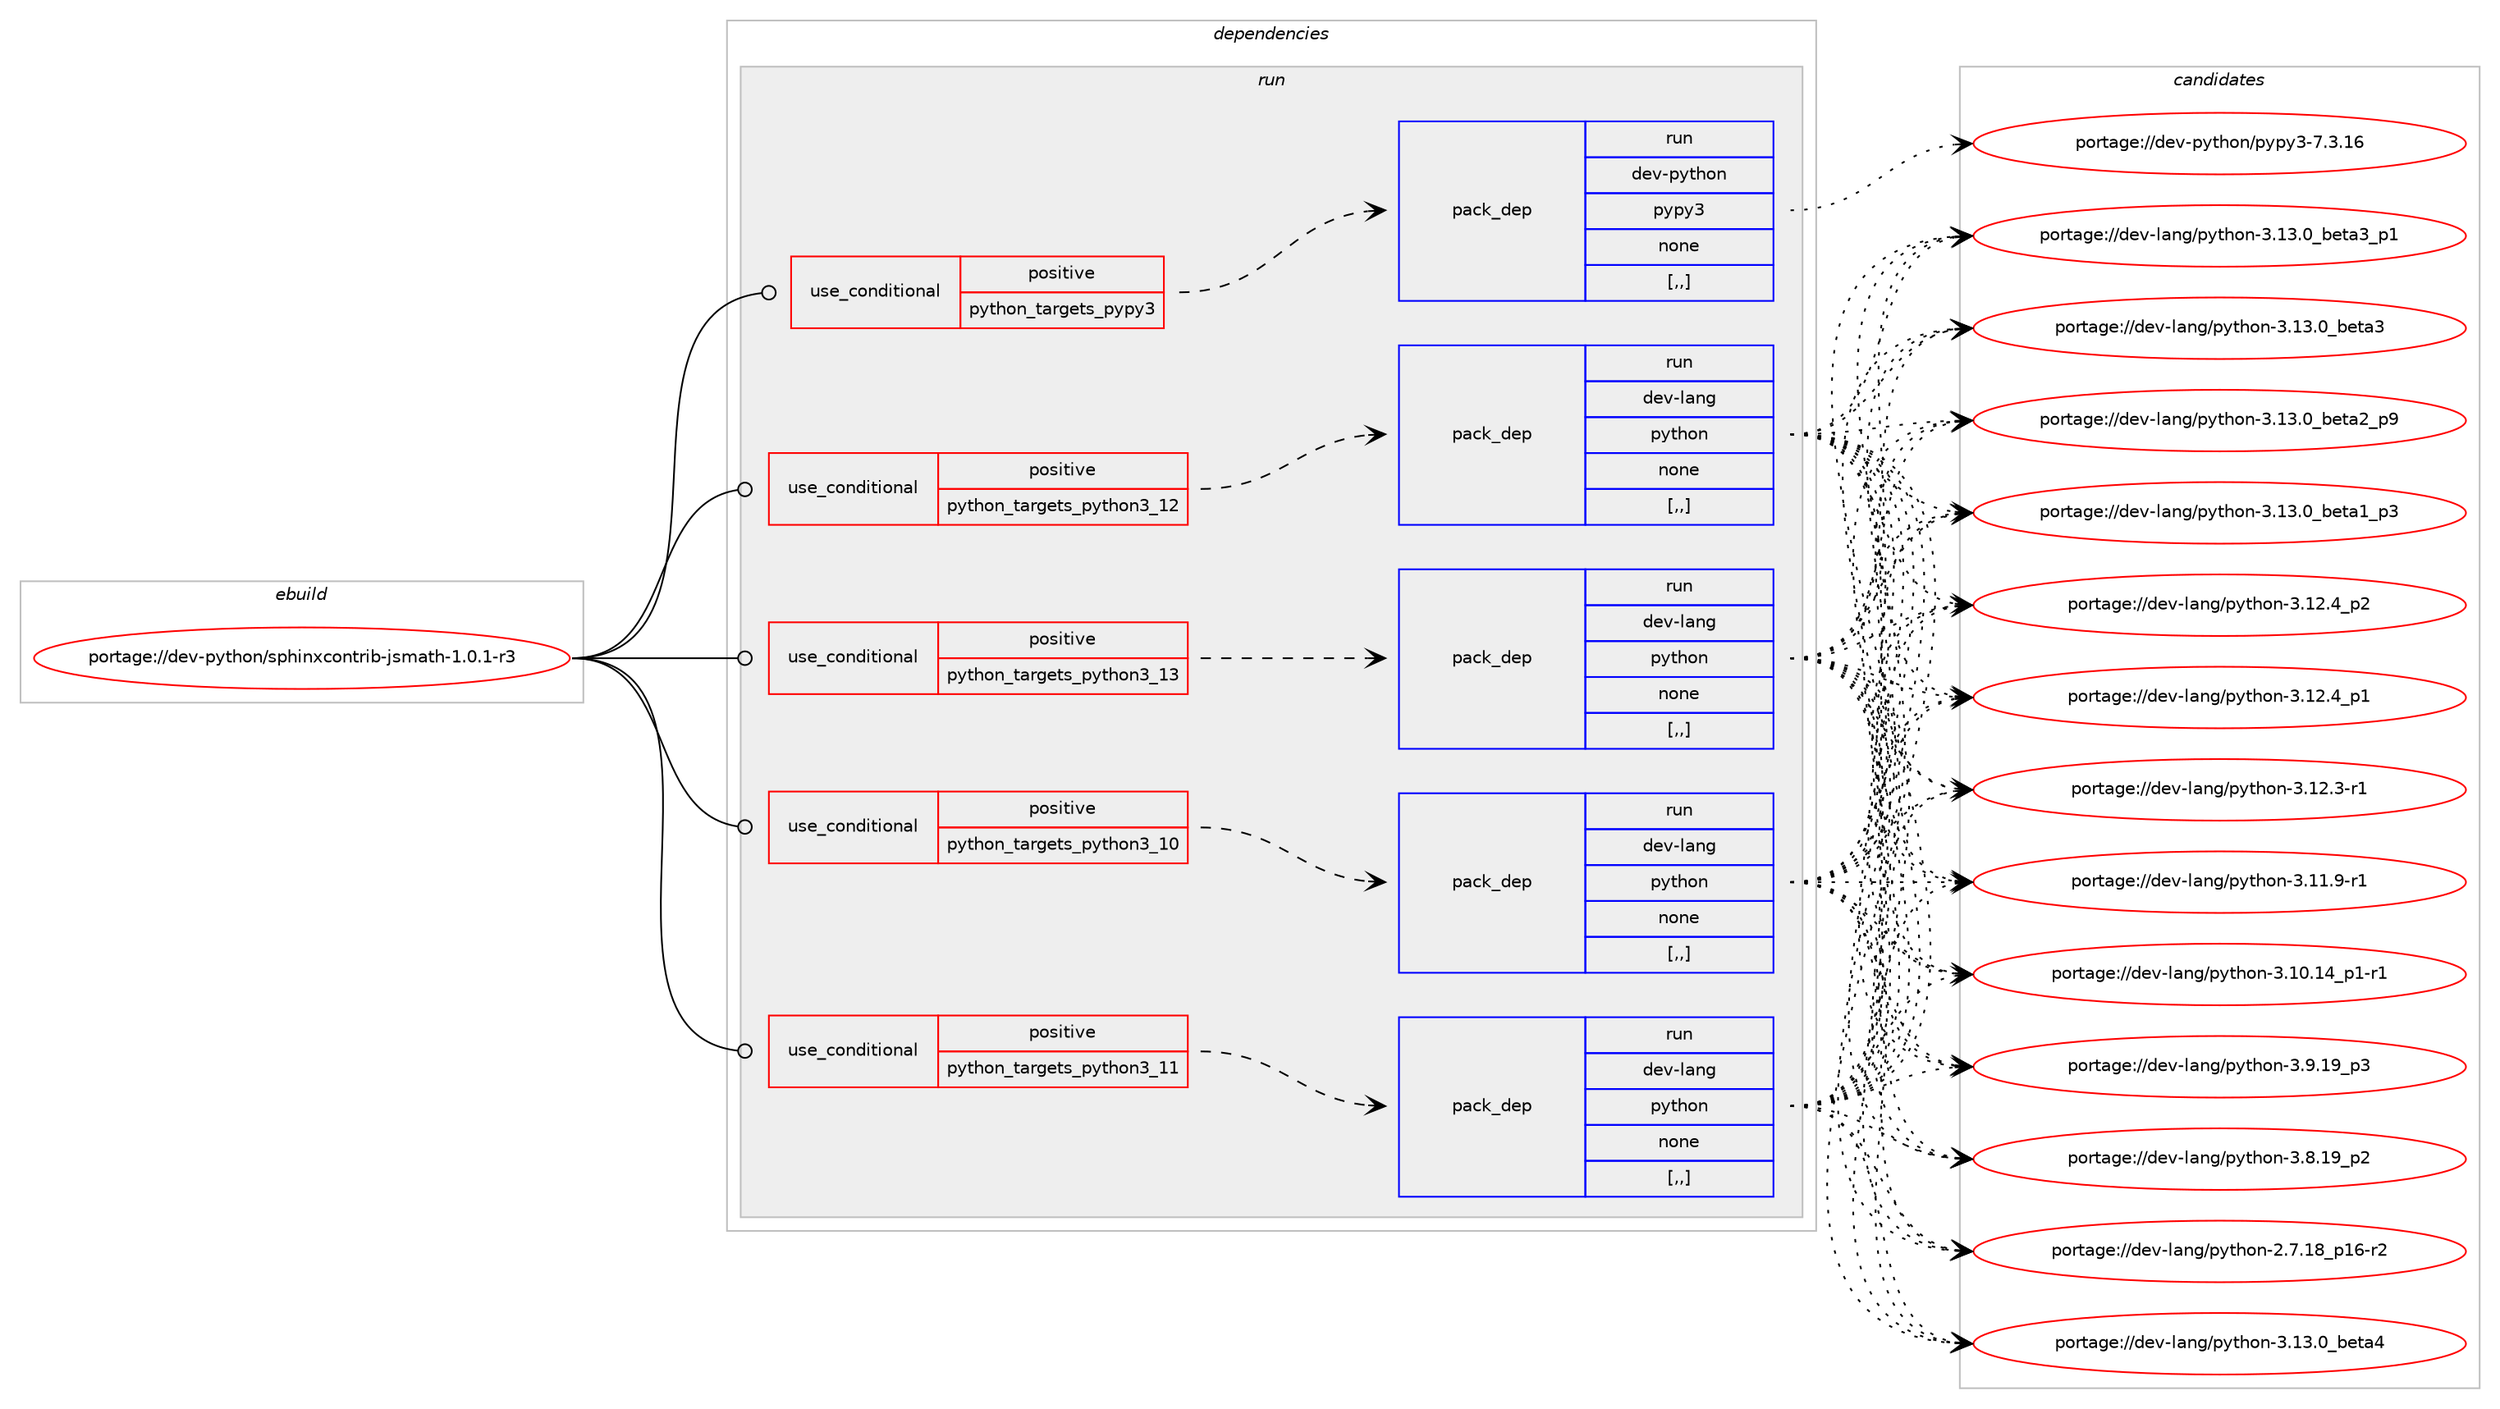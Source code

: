 digraph prolog {

# *************
# Graph options
# *************

newrank=true;
concentrate=true;
compound=true;
graph [rankdir=LR,fontname=Helvetica,fontsize=10,ranksep=1.5];#, ranksep=2.5, nodesep=0.2];
edge  [arrowhead=vee];
node  [fontname=Helvetica,fontsize=10];

# **********
# The ebuild
# **********

subgraph cluster_leftcol {
color=gray;
label=<<i>ebuild</i>>;
id [label="portage://dev-python/sphinxcontrib-jsmath-1.0.1-r3", color=red, width=4, href="../dev-python/sphinxcontrib-jsmath-1.0.1-r3.svg"];
}

# ****************
# The dependencies
# ****************

subgraph cluster_midcol {
color=gray;
label=<<i>dependencies</i>>;
subgraph cluster_compile {
fillcolor="#eeeeee";
style=filled;
label=<<i>compile</i>>;
}
subgraph cluster_compileandrun {
fillcolor="#eeeeee";
style=filled;
label=<<i>compile and run</i>>;
}
subgraph cluster_run {
fillcolor="#eeeeee";
style=filled;
label=<<i>run</i>>;
subgraph cond39975 {
dependency164436 [label=<<TABLE BORDER="0" CELLBORDER="1" CELLSPACING="0" CELLPADDING="4"><TR><TD ROWSPAN="3" CELLPADDING="10">use_conditional</TD></TR><TR><TD>positive</TD></TR><TR><TD>python_targets_pypy3</TD></TR></TABLE>>, shape=none, color=red];
subgraph pack123189 {
dependency164437 [label=<<TABLE BORDER="0" CELLBORDER="1" CELLSPACING="0" CELLPADDING="4" WIDTH="220"><TR><TD ROWSPAN="6" CELLPADDING="30">pack_dep</TD></TR><TR><TD WIDTH="110">run</TD></TR><TR><TD>dev-python</TD></TR><TR><TD>pypy3</TD></TR><TR><TD>none</TD></TR><TR><TD>[,,]</TD></TR></TABLE>>, shape=none, color=blue];
}
dependency164436:e -> dependency164437:w [weight=20,style="dashed",arrowhead="vee"];
}
id:e -> dependency164436:w [weight=20,style="solid",arrowhead="odot"];
subgraph cond39976 {
dependency164438 [label=<<TABLE BORDER="0" CELLBORDER="1" CELLSPACING="0" CELLPADDING="4"><TR><TD ROWSPAN="3" CELLPADDING="10">use_conditional</TD></TR><TR><TD>positive</TD></TR><TR><TD>python_targets_python3_10</TD></TR></TABLE>>, shape=none, color=red];
subgraph pack123190 {
dependency164439 [label=<<TABLE BORDER="0" CELLBORDER="1" CELLSPACING="0" CELLPADDING="4" WIDTH="220"><TR><TD ROWSPAN="6" CELLPADDING="30">pack_dep</TD></TR><TR><TD WIDTH="110">run</TD></TR><TR><TD>dev-lang</TD></TR><TR><TD>python</TD></TR><TR><TD>none</TD></TR><TR><TD>[,,]</TD></TR></TABLE>>, shape=none, color=blue];
}
dependency164438:e -> dependency164439:w [weight=20,style="dashed",arrowhead="vee"];
}
id:e -> dependency164438:w [weight=20,style="solid",arrowhead="odot"];
subgraph cond39977 {
dependency164440 [label=<<TABLE BORDER="0" CELLBORDER="1" CELLSPACING="0" CELLPADDING="4"><TR><TD ROWSPAN="3" CELLPADDING="10">use_conditional</TD></TR><TR><TD>positive</TD></TR><TR><TD>python_targets_python3_11</TD></TR></TABLE>>, shape=none, color=red];
subgraph pack123191 {
dependency164441 [label=<<TABLE BORDER="0" CELLBORDER="1" CELLSPACING="0" CELLPADDING="4" WIDTH="220"><TR><TD ROWSPAN="6" CELLPADDING="30">pack_dep</TD></TR><TR><TD WIDTH="110">run</TD></TR><TR><TD>dev-lang</TD></TR><TR><TD>python</TD></TR><TR><TD>none</TD></TR><TR><TD>[,,]</TD></TR></TABLE>>, shape=none, color=blue];
}
dependency164440:e -> dependency164441:w [weight=20,style="dashed",arrowhead="vee"];
}
id:e -> dependency164440:w [weight=20,style="solid",arrowhead="odot"];
subgraph cond39978 {
dependency164442 [label=<<TABLE BORDER="0" CELLBORDER="1" CELLSPACING="0" CELLPADDING="4"><TR><TD ROWSPAN="3" CELLPADDING="10">use_conditional</TD></TR><TR><TD>positive</TD></TR><TR><TD>python_targets_python3_12</TD></TR></TABLE>>, shape=none, color=red];
subgraph pack123192 {
dependency164443 [label=<<TABLE BORDER="0" CELLBORDER="1" CELLSPACING="0" CELLPADDING="4" WIDTH="220"><TR><TD ROWSPAN="6" CELLPADDING="30">pack_dep</TD></TR><TR><TD WIDTH="110">run</TD></TR><TR><TD>dev-lang</TD></TR><TR><TD>python</TD></TR><TR><TD>none</TD></TR><TR><TD>[,,]</TD></TR></TABLE>>, shape=none, color=blue];
}
dependency164442:e -> dependency164443:w [weight=20,style="dashed",arrowhead="vee"];
}
id:e -> dependency164442:w [weight=20,style="solid",arrowhead="odot"];
subgraph cond39979 {
dependency164444 [label=<<TABLE BORDER="0" CELLBORDER="1" CELLSPACING="0" CELLPADDING="4"><TR><TD ROWSPAN="3" CELLPADDING="10">use_conditional</TD></TR><TR><TD>positive</TD></TR><TR><TD>python_targets_python3_13</TD></TR></TABLE>>, shape=none, color=red];
subgraph pack123193 {
dependency164445 [label=<<TABLE BORDER="0" CELLBORDER="1" CELLSPACING="0" CELLPADDING="4" WIDTH="220"><TR><TD ROWSPAN="6" CELLPADDING="30">pack_dep</TD></TR><TR><TD WIDTH="110">run</TD></TR><TR><TD>dev-lang</TD></TR><TR><TD>python</TD></TR><TR><TD>none</TD></TR><TR><TD>[,,]</TD></TR></TABLE>>, shape=none, color=blue];
}
dependency164444:e -> dependency164445:w [weight=20,style="dashed",arrowhead="vee"];
}
id:e -> dependency164444:w [weight=20,style="solid",arrowhead="odot"];
}
}

# **************
# The candidates
# **************

subgraph cluster_choices {
rank=same;
color=gray;
label=<<i>candidates</i>>;

subgraph choice123189 {
color=black;
nodesep=1;
choice10010111845112121116104111110471121211121215145554651464954 [label="portage://dev-python/pypy3-7.3.16", color=red, width=4,href="../dev-python/pypy3-7.3.16.svg"];
dependency164437:e -> choice10010111845112121116104111110471121211121215145554651464954:w [style=dotted,weight="100"];
}
subgraph choice123190 {
color=black;
nodesep=1;
choice1001011184510897110103471121211161041111104551464951464895981011169752 [label="portage://dev-lang/python-3.13.0_beta4", color=red, width=4,href="../dev-lang/python-3.13.0_beta4.svg"];
choice10010111845108971101034711212111610411111045514649514648959810111697519511249 [label="portage://dev-lang/python-3.13.0_beta3_p1", color=red, width=4,href="../dev-lang/python-3.13.0_beta3_p1.svg"];
choice1001011184510897110103471121211161041111104551464951464895981011169751 [label="portage://dev-lang/python-3.13.0_beta3", color=red, width=4,href="../dev-lang/python-3.13.0_beta3.svg"];
choice10010111845108971101034711212111610411111045514649514648959810111697509511257 [label="portage://dev-lang/python-3.13.0_beta2_p9", color=red, width=4,href="../dev-lang/python-3.13.0_beta2_p9.svg"];
choice10010111845108971101034711212111610411111045514649514648959810111697499511251 [label="portage://dev-lang/python-3.13.0_beta1_p3", color=red, width=4,href="../dev-lang/python-3.13.0_beta1_p3.svg"];
choice100101118451089711010347112121116104111110455146495046529511250 [label="portage://dev-lang/python-3.12.4_p2", color=red, width=4,href="../dev-lang/python-3.12.4_p2.svg"];
choice100101118451089711010347112121116104111110455146495046529511249 [label="portage://dev-lang/python-3.12.4_p1", color=red, width=4,href="../dev-lang/python-3.12.4_p1.svg"];
choice100101118451089711010347112121116104111110455146495046514511449 [label="portage://dev-lang/python-3.12.3-r1", color=red, width=4,href="../dev-lang/python-3.12.3-r1.svg"];
choice100101118451089711010347112121116104111110455146494946574511449 [label="portage://dev-lang/python-3.11.9-r1", color=red, width=4,href="../dev-lang/python-3.11.9-r1.svg"];
choice100101118451089711010347112121116104111110455146494846495295112494511449 [label="portage://dev-lang/python-3.10.14_p1-r1", color=red, width=4,href="../dev-lang/python-3.10.14_p1-r1.svg"];
choice100101118451089711010347112121116104111110455146574649579511251 [label="portage://dev-lang/python-3.9.19_p3", color=red, width=4,href="../dev-lang/python-3.9.19_p3.svg"];
choice100101118451089711010347112121116104111110455146564649579511250 [label="portage://dev-lang/python-3.8.19_p2", color=red, width=4,href="../dev-lang/python-3.8.19_p2.svg"];
choice100101118451089711010347112121116104111110455046554649569511249544511450 [label="portage://dev-lang/python-2.7.18_p16-r2", color=red, width=4,href="../dev-lang/python-2.7.18_p16-r2.svg"];
dependency164439:e -> choice1001011184510897110103471121211161041111104551464951464895981011169752:w [style=dotted,weight="100"];
dependency164439:e -> choice10010111845108971101034711212111610411111045514649514648959810111697519511249:w [style=dotted,weight="100"];
dependency164439:e -> choice1001011184510897110103471121211161041111104551464951464895981011169751:w [style=dotted,weight="100"];
dependency164439:e -> choice10010111845108971101034711212111610411111045514649514648959810111697509511257:w [style=dotted,weight="100"];
dependency164439:e -> choice10010111845108971101034711212111610411111045514649514648959810111697499511251:w [style=dotted,weight="100"];
dependency164439:e -> choice100101118451089711010347112121116104111110455146495046529511250:w [style=dotted,weight="100"];
dependency164439:e -> choice100101118451089711010347112121116104111110455146495046529511249:w [style=dotted,weight="100"];
dependency164439:e -> choice100101118451089711010347112121116104111110455146495046514511449:w [style=dotted,weight="100"];
dependency164439:e -> choice100101118451089711010347112121116104111110455146494946574511449:w [style=dotted,weight="100"];
dependency164439:e -> choice100101118451089711010347112121116104111110455146494846495295112494511449:w [style=dotted,weight="100"];
dependency164439:e -> choice100101118451089711010347112121116104111110455146574649579511251:w [style=dotted,weight="100"];
dependency164439:e -> choice100101118451089711010347112121116104111110455146564649579511250:w [style=dotted,weight="100"];
dependency164439:e -> choice100101118451089711010347112121116104111110455046554649569511249544511450:w [style=dotted,weight="100"];
}
subgraph choice123191 {
color=black;
nodesep=1;
choice1001011184510897110103471121211161041111104551464951464895981011169752 [label="portage://dev-lang/python-3.13.0_beta4", color=red, width=4,href="../dev-lang/python-3.13.0_beta4.svg"];
choice10010111845108971101034711212111610411111045514649514648959810111697519511249 [label="portage://dev-lang/python-3.13.0_beta3_p1", color=red, width=4,href="../dev-lang/python-3.13.0_beta3_p1.svg"];
choice1001011184510897110103471121211161041111104551464951464895981011169751 [label="portage://dev-lang/python-3.13.0_beta3", color=red, width=4,href="../dev-lang/python-3.13.0_beta3.svg"];
choice10010111845108971101034711212111610411111045514649514648959810111697509511257 [label="portage://dev-lang/python-3.13.0_beta2_p9", color=red, width=4,href="../dev-lang/python-3.13.0_beta2_p9.svg"];
choice10010111845108971101034711212111610411111045514649514648959810111697499511251 [label="portage://dev-lang/python-3.13.0_beta1_p3", color=red, width=4,href="../dev-lang/python-3.13.0_beta1_p3.svg"];
choice100101118451089711010347112121116104111110455146495046529511250 [label="portage://dev-lang/python-3.12.4_p2", color=red, width=4,href="../dev-lang/python-3.12.4_p2.svg"];
choice100101118451089711010347112121116104111110455146495046529511249 [label="portage://dev-lang/python-3.12.4_p1", color=red, width=4,href="../dev-lang/python-3.12.4_p1.svg"];
choice100101118451089711010347112121116104111110455146495046514511449 [label="portage://dev-lang/python-3.12.3-r1", color=red, width=4,href="../dev-lang/python-3.12.3-r1.svg"];
choice100101118451089711010347112121116104111110455146494946574511449 [label="portage://dev-lang/python-3.11.9-r1", color=red, width=4,href="../dev-lang/python-3.11.9-r1.svg"];
choice100101118451089711010347112121116104111110455146494846495295112494511449 [label="portage://dev-lang/python-3.10.14_p1-r1", color=red, width=4,href="../dev-lang/python-3.10.14_p1-r1.svg"];
choice100101118451089711010347112121116104111110455146574649579511251 [label="portage://dev-lang/python-3.9.19_p3", color=red, width=4,href="../dev-lang/python-3.9.19_p3.svg"];
choice100101118451089711010347112121116104111110455146564649579511250 [label="portage://dev-lang/python-3.8.19_p2", color=red, width=4,href="../dev-lang/python-3.8.19_p2.svg"];
choice100101118451089711010347112121116104111110455046554649569511249544511450 [label="portage://dev-lang/python-2.7.18_p16-r2", color=red, width=4,href="../dev-lang/python-2.7.18_p16-r2.svg"];
dependency164441:e -> choice1001011184510897110103471121211161041111104551464951464895981011169752:w [style=dotted,weight="100"];
dependency164441:e -> choice10010111845108971101034711212111610411111045514649514648959810111697519511249:w [style=dotted,weight="100"];
dependency164441:e -> choice1001011184510897110103471121211161041111104551464951464895981011169751:w [style=dotted,weight="100"];
dependency164441:e -> choice10010111845108971101034711212111610411111045514649514648959810111697509511257:w [style=dotted,weight="100"];
dependency164441:e -> choice10010111845108971101034711212111610411111045514649514648959810111697499511251:w [style=dotted,weight="100"];
dependency164441:e -> choice100101118451089711010347112121116104111110455146495046529511250:w [style=dotted,weight="100"];
dependency164441:e -> choice100101118451089711010347112121116104111110455146495046529511249:w [style=dotted,weight="100"];
dependency164441:e -> choice100101118451089711010347112121116104111110455146495046514511449:w [style=dotted,weight="100"];
dependency164441:e -> choice100101118451089711010347112121116104111110455146494946574511449:w [style=dotted,weight="100"];
dependency164441:e -> choice100101118451089711010347112121116104111110455146494846495295112494511449:w [style=dotted,weight="100"];
dependency164441:e -> choice100101118451089711010347112121116104111110455146574649579511251:w [style=dotted,weight="100"];
dependency164441:e -> choice100101118451089711010347112121116104111110455146564649579511250:w [style=dotted,weight="100"];
dependency164441:e -> choice100101118451089711010347112121116104111110455046554649569511249544511450:w [style=dotted,weight="100"];
}
subgraph choice123192 {
color=black;
nodesep=1;
choice1001011184510897110103471121211161041111104551464951464895981011169752 [label="portage://dev-lang/python-3.13.0_beta4", color=red, width=4,href="../dev-lang/python-3.13.0_beta4.svg"];
choice10010111845108971101034711212111610411111045514649514648959810111697519511249 [label="portage://dev-lang/python-3.13.0_beta3_p1", color=red, width=4,href="../dev-lang/python-3.13.0_beta3_p1.svg"];
choice1001011184510897110103471121211161041111104551464951464895981011169751 [label="portage://dev-lang/python-3.13.0_beta3", color=red, width=4,href="../dev-lang/python-3.13.0_beta3.svg"];
choice10010111845108971101034711212111610411111045514649514648959810111697509511257 [label="portage://dev-lang/python-3.13.0_beta2_p9", color=red, width=4,href="../dev-lang/python-3.13.0_beta2_p9.svg"];
choice10010111845108971101034711212111610411111045514649514648959810111697499511251 [label="portage://dev-lang/python-3.13.0_beta1_p3", color=red, width=4,href="../dev-lang/python-3.13.0_beta1_p3.svg"];
choice100101118451089711010347112121116104111110455146495046529511250 [label="portage://dev-lang/python-3.12.4_p2", color=red, width=4,href="../dev-lang/python-3.12.4_p2.svg"];
choice100101118451089711010347112121116104111110455146495046529511249 [label="portage://dev-lang/python-3.12.4_p1", color=red, width=4,href="../dev-lang/python-3.12.4_p1.svg"];
choice100101118451089711010347112121116104111110455146495046514511449 [label="portage://dev-lang/python-3.12.3-r1", color=red, width=4,href="../dev-lang/python-3.12.3-r1.svg"];
choice100101118451089711010347112121116104111110455146494946574511449 [label="portage://dev-lang/python-3.11.9-r1", color=red, width=4,href="../dev-lang/python-3.11.9-r1.svg"];
choice100101118451089711010347112121116104111110455146494846495295112494511449 [label="portage://dev-lang/python-3.10.14_p1-r1", color=red, width=4,href="../dev-lang/python-3.10.14_p1-r1.svg"];
choice100101118451089711010347112121116104111110455146574649579511251 [label="portage://dev-lang/python-3.9.19_p3", color=red, width=4,href="../dev-lang/python-3.9.19_p3.svg"];
choice100101118451089711010347112121116104111110455146564649579511250 [label="portage://dev-lang/python-3.8.19_p2", color=red, width=4,href="../dev-lang/python-3.8.19_p2.svg"];
choice100101118451089711010347112121116104111110455046554649569511249544511450 [label="portage://dev-lang/python-2.7.18_p16-r2", color=red, width=4,href="../dev-lang/python-2.7.18_p16-r2.svg"];
dependency164443:e -> choice1001011184510897110103471121211161041111104551464951464895981011169752:w [style=dotted,weight="100"];
dependency164443:e -> choice10010111845108971101034711212111610411111045514649514648959810111697519511249:w [style=dotted,weight="100"];
dependency164443:e -> choice1001011184510897110103471121211161041111104551464951464895981011169751:w [style=dotted,weight="100"];
dependency164443:e -> choice10010111845108971101034711212111610411111045514649514648959810111697509511257:w [style=dotted,weight="100"];
dependency164443:e -> choice10010111845108971101034711212111610411111045514649514648959810111697499511251:w [style=dotted,weight="100"];
dependency164443:e -> choice100101118451089711010347112121116104111110455146495046529511250:w [style=dotted,weight="100"];
dependency164443:e -> choice100101118451089711010347112121116104111110455146495046529511249:w [style=dotted,weight="100"];
dependency164443:e -> choice100101118451089711010347112121116104111110455146495046514511449:w [style=dotted,weight="100"];
dependency164443:e -> choice100101118451089711010347112121116104111110455146494946574511449:w [style=dotted,weight="100"];
dependency164443:e -> choice100101118451089711010347112121116104111110455146494846495295112494511449:w [style=dotted,weight="100"];
dependency164443:e -> choice100101118451089711010347112121116104111110455146574649579511251:w [style=dotted,weight="100"];
dependency164443:e -> choice100101118451089711010347112121116104111110455146564649579511250:w [style=dotted,weight="100"];
dependency164443:e -> choice100101118451089711010347112121116104111110455046554649569511249544511450:w [style=dotted,weight="100"];
}
subgraph choice123193 {
color=black;
nodesep=1;
choice1001011184510897110103471121211161041111104551464951464895981011169752 [label="portage://dev-lang/python-3.13.0_beta4", color=red, width=4,href="../dev-lang/python-3.13.0_beta4.svg"];
choice10010111845108971101034711212111610411111045514649514648959810111697519511249 [label="portage://dev-lang/python-3.13.0_beta3_p1", color=red, width=4,href="../dev-lang/python-3.13.0_beta3_p1.svg"];
choice1001011184510897110103471121211161041111104551464951464895981011169751 [label="portage://dev-lang/python-3.13.0_beta3", color=red, width=4,href="../dev-lang/python-3.13.0_beta3.svg"];
choice10010111845108971101034711212111610411111045514649514648959810111697509511257 [label="portage://dev-lang/python-3.13.0_beta2_p9", color=red, width=4,href="../dev-lang/python-3.13.0_beta2_p9.svg"];
choice10010111845108971101034711212111610411111045514649514648959810111697499511251 [label="portage://dev-lang/python-3.13.0_beta1_p3", color=red, width=4,href="../dev-lang/python-3.13.0_beta1_p3.svg"];
choice100101118451089711010347112121116104111110455146495046529511250 [label="portage://dev-lang/python-3.12.4_p2", color=red, width=4,href="../dev-lang/python-3.12.4_p2.svg"];
choice100101118451089711010347112121116104111110455146495046529511249 [label="portage://dev-lang/python-3.12.4_p1", color=red, width=4,href="../dev-lang/python-3.12.4_p1.svg"];
choice100101118451089711010347112121116104111110455146495046514511449 [label="portage://dev-lang/python-3.12.3-r1", color=red, width=4,href="../dev-lang/python-3.12.3-r1.svg"];
choice100101118451089711010347112121116104111110455146494946574511449 [label="portage://dev-lang/python-3.11.9-r1", color=red, width=4,href="../dev-lang/python-3.11.9-r1.svg"];
choice100101118451089711010347112121116104111110455146494846495295112494511449 [label="portage://dev-lang/python-3.10.14_p1-r1", color=red, width=4,href="../dev-lang/python-3.10.14_p1-r1.svg"];
choice100101118451089711010347112121116104111110455146574649579511251 [label="portage://dev-lang/python-3.9.19_p3", color=red, width=4,href="../dev-lang/python-3.9.19_p3.svg"];
choice100101118451089711010347112121116104111110455146564649579511250 [label="portage://dev-lang/python-3.8.19_p2", color=red, width=4,href="../dev-lang/python-3.8.19_p2.svg"];
choice100101118451089711010347112121116104111110455046554649569511249544511450 [label="portage://dev-lang/python-2.7.18_p16-r2", color=red, width=4,href="../dev-lang/python-2.7.18_p16-r2.svg"];
dependency164445:e -> choice1001011184510897110103471121211161041111104551464951464895981011169752:w [style=dotted,weight="100"];
dependency164445:e -> choice10010111845108971101034711212111610411111045514649514648959810111697519511249:w [style=dotted,weight="100"];
dependency164445:e -> choice1001011184510897110103471121211161041111104551464951464895981011169751:w [style=dotted,weight="100"];
dependency164445:e -> choice10010111845108971101034711212111610411111045514649514648959810111697509511257:w [style=dotted,weight="100"];
dependency164445:e -> choice10010111845108971101034711212111610411111045514649514648959810111697499511251:w [style=dotted,weight="100"];
dependency164445:e -> choice100101118451089711010347112121116104111110455146495046529511250:w [style=dotted,weight="100"];
dependency164445:e -> choice100101118451089711010347112121116104111110455146495046529511249:w [style=dotted,weight="100"];
dependency164445:e -> choice100101118451089711010347112121116104111110455146495046514511449:w [style=dotted,weight="100"];
dependency164445:e -> choice100101118451089711010347112121116104111110455146494946574511449:w [style=dotted,weight="100"];
dependency164445:e -> choice100101118451089711010347112121116104111110455146494846495295112494511449:w [style=dotted,weight="100"];
dependency164445:e -> choice100101118451089711010347112121116104111110455146574649579511251:w [style=dotted,weight="100"];
dependency164445:e -> choice100101118451089711010347112121116104111110455146564649579511250:w [style=dotted,weight="100"];
dependency164445:e -> choice100101118451089711010347112121116104111110455046554649569511249544511450:w [style=dotted,weight="100"];
}
}

}
